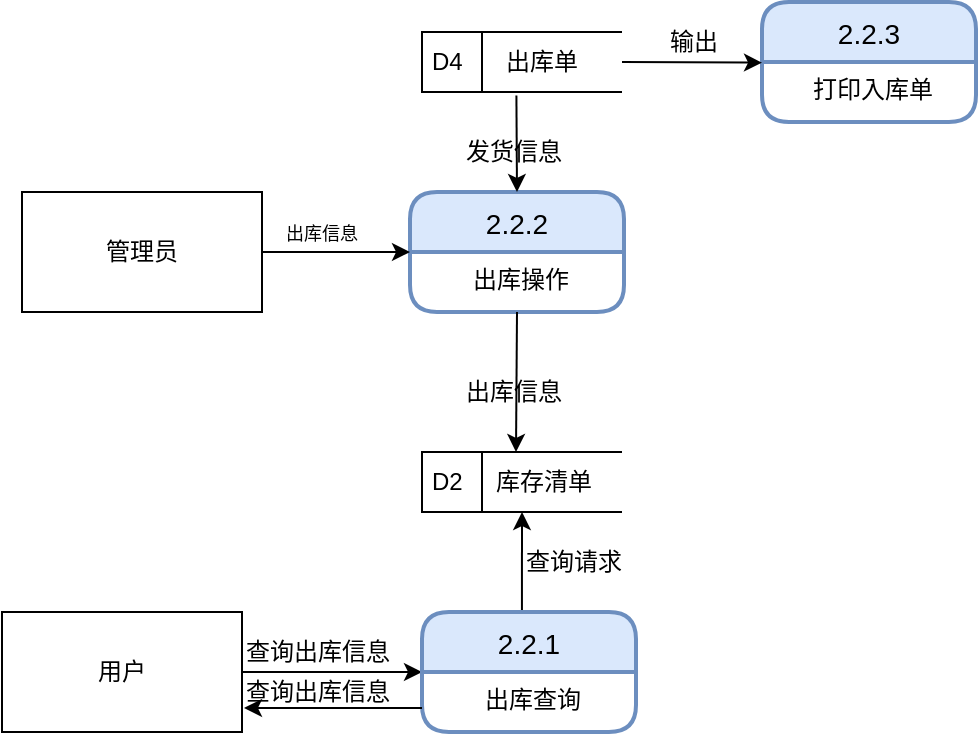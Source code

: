 <mxfile version="10.6.1" type="github"><diagram id="UioIgrJ_68bumhukG-rB" name="Page-1"><mxGraphModel dx="1667" dy="403" grid="1" gridSize="10" guides="1" tooltips="1" connect="1" arrows="1" fold="1" page="1" pageScale="1" pageWidth="827" pageHeight="1169" math="0" shadow="0"><root><mxCell id="0"/><mxCell id="1" parent="0"/><mxCell id="bKCjeE11aQ8jizpeNIUS-1" value="D4" style="html=1;dashed=0;whitespace=wrap;shape=mxgraph.dfd.dataStoreID;align=left;spacingLeft=3;points=[[0,0],[0.5,0],[1,0],[0,0.5],[1,0.5],[0,1],[0.5,1],[1,1]];" parent="1" vertex="1"><mxGeometry x="40" y="70" width="100" height="30" as="geometry"/></mxCell><mxCell id="bKCjeE11aQ8jizpeNIUS-2" value="出库单" style="text;html=1;resizable=0;points=[];autosize=1;align=left;verticalAlign=top;spacingTop=-4;" parent="1" vertex="1"><mxGeometry x="80" y="75" width="50" height="20" as="geometry"/></mxCell><mxCell id="bKCjeE11aQ8jizpeNIUS-3" value="2.2.2" style="swimlane;childLayout=stackLayout;horizontal=1;startSize=30;horizontalStack=0;rounded=1;fontSize=14;fontStyle=0;strokeWidth=2;resizeParent=0;resizeLast=1;shadow=0;dashed=0;align=center;fillColor=#dae8fc;strokeColor=#6c8ebf;" parent="1" vertex="1"><mxGeometry x="34" y="150" width="107" height="60" as="geometry"/></mxCell><mxCell id="bKCjeE11aQ8jizpeNIUS-4" value="出库操作" style="align=center;strokeColor=none;fillColor=none;spacingLeft=4;fontSize=12;verticalAlign=top;resizable=0;rotatable=0;part=1;" parent="bKCjeE11aQ8jizpeNIUS-3" vertex="1"><mxGeometry y="30" width="107" height="30" as="geometry"/></mxCell><mxCell id="bKCjeE11aQ8jizpeNIUS-5" value="" style="endArrow=classic;html=1;entryX=0.5;entryY=0;entryDx=0;entryDy=0;exitX=0.472;exitY=1.06;exitDx=0;exitDy=0;exitPerimeter=0;" parent="1" source="bKCjeE11aQ8jizpeNIUS-1" target="bKCjeE11aQ8jizpeNIUS-3" edge="1"><mxGeometry width="50" height="50" relative="1" as="geometry"><mxPoint x="10" y="160" as="sourcePoint"/><mxPoint x="60" y="110" as="targetPoint"/></mxGeometry></mxCell><mxCell id="bKCjeE11aQ8jizpeNIUS-6" value="发货信息" style="text;html=1;resizable=0;points=[];autosize=1;align=left;verticalAlign=top;spacingTop=-4;" parent="1" vertex="1"><mxGeometry x="60" y="120" width="60" height="20" as="geometry"/></mxCell><mxCell id="bKCjeE11aQ8jizpeNIUS-8" value="" style="endArrow=classic;html=1;exitX=1;exitY=0.5;exitDx=0;exitDy=0;entryX=0;entryY=0.5;entryDx=0;entryDy=0;" parent="1" target="bKCjeE11aQ8jizpeNIUS-3" edge="1"><mxGeometry width="50" height="50" relative="1" as="geometry"><mxPoint x="-40" y="180" as="sourcePoint"/><mxPoint x="30" y="170" as="targetPoint"/></mxGeometry></mxCell><mxCell id="bKCjeE11aQ8jizpeNIUS-9" value="&lt;font style=&quot;font-size: 9px&quot;&gt;出库信息&lt;/font&gt;" style="text;html=1;resizable=0;points=[];autosize=1;align=left;verticalAlign=top;spacingTop=-4;" parent="1" vertex="1"><mxGeometry x="-30" y="160" width="60" height="20" as="geometry"/></mxCell><mxCell id="bKCjeE11aQ8jizpeNIUS-10" value="" style="endArrow=classic;html=1;exitX=0.5;exitY=1;exitDx=0;exitDy=0;" parent="1" source="bKCjeE11aQ8jizpeNIUS-4" edge="1"><mxGeometry width="50" height="50" relative="1" as="geometry"><mxPoint x="60" y="270" as="sourcePoint"/><mxPoint x="87" y="280" as="targetPoint"/></mxGeometry></mxCell><mxCell id="bKCjeE11aQ8jizpeNIUS-11" value="出库信息" style="text;html=1;resizable=0;points=[];autosize=1;align=left;verticalAlign=top;spacingTop=-4;" parent="1" vertex="1"><mxGeometry x="60" y="240" width="60" height="20" as="geometry"/></mxCell><mxCell id="bKCjeE11aQ8jizpeNIUS-12" value="D2" style="html=1;dashed=0;whitespace=wrap;shape=mxgraph.dfd.dataStoreID;align=left;spacingLeft=3;points=[[0,0],[0.5,0],[1,0],[0,0.5],[1,0.5],[0,1],[0.5,1],[1,1]];" parent="1" vertex="1"><mxGeometry x="40" y="280" width="100" height="30" as="geometry"/></mxCell><mxCell id="bKCjeE11aQ8jizpeNIUS-13" value="库存清单" style="text;html=1;resizable=0;points=[];autosize=1;align=left;verticalAlign=top;spacingTop=-4;" parent="1" vertex="1"><mxGeometry x="75" y="285" width="60" height="20" as="geometry"/></mxCell><mxCell id="bKCjeE11aQ8jizpeNIUS-14" value="" style="endArrow=classic;html=1;entryX=0.5;entryY=1;entryDx=0;entryDy=0;exitX=0.467;exitY=0;exitDx=0;exitDy=0;exitPerimeter=0;" parent="1" source="bKCjeE11aQ8jizpeNIUS-25" target="bKCjeE11aQ8jizpeNIUS-12" edge="1"><mxGeometry width="50" height="50" relative="1" as="geometry"><mxPoint x="90" y="350" as="sourcePoint"/><mxPoint x="130" y="320" as="targetPoint"/></mxGeometry></mxCell><mxCell id="bKCjeE11aQ8jizpeNIUS-16" value="查询请求" style="text;html=1;resizable=0;points=[];autosize=1;align=left;verticalAlign=top;spacingTop=-4;" parent="1" vertex="1"><mxGeometry x="90" y="325" width="60" height="20" as="geometry"/></mxCell><mxCell id="bKCjeE11aQ8jizpeNIUS-17" value="" style="endArrow=classic;html=1;entryX=0;entryY=0.353;entryDx=0;entryDy=0;entryPerimeter=0;" parent="1" edge="1"><mxGeometry width="50" height="50" relative="1" as="geometry"><mxPoint x="-50" y="390" as="sourcePoint"/><mxPoint x="40" y="390" as="targetPoint"/></mxGeometry></mxCell><mxCell id="bKCjeE11aQ8jizpeNIUS-18" value="查询出库信息" style="text;html=1;resizable=0;points=[];autosize=1;align=left;verticalAlign=top;spacingTop=-4;" parent="1" vertex="1"><mxGeometry x="-50" y="370" width="90" height="20" as="geometry"/></mxCell><mxCell id="bKCjeE11aQ8jizpeNIUS-19" value="2.2.3" style="swimlane;childLayout=stackLayout;horizontal=1;startSize=30;horizontalStack=0;rounded=1;fontSize=14;fontStyle=0;strokeWidth=2;resizeParent=0;resizeLast=1;shadow=0;dashed=0;align=center;fillColor=#dae8fc;strokeColor=#6c8ebf;" parent="1" vertex="1"><mxGeometry x="210" y="55" width="107" height="60" as="geometry"/></mxCell><mxCell id="bKCjeE11aQ8jizpeNIUS-20" value="打印入库单" style="align=center;strokeColor=none;fillColor=none;spacingLeft=4;fontSize=12;verticalAlign=top;resizable=0;rotatable=0;part=1;" parent="bKCjeE11aQ8jizpeNIUS-19" vertex="1"><mxGeometry y="30" width="107" height="30" as="geometry"/></mxCell><mxCell id="bKCjeE11aQ8jizpeNIUS-21" value="" style="endArrow=classic;html=1;exitX=1;exitY=0.5;exitDx=0;exitDy=0;entryX=0;entryY=0.011;entryDx=0;entryDy=0;entryPerimeter=0;" parent="1" source="bKCjeE11aQ8jizpeNIUS-1" target="bKCjeE11aQ8jizpeNIUS-20" edge="1"><mxGeometry width="50" height="50" relative="1" as="geometry"><mxPoint x="140" y="170" as="sourcePoint"/><mxPoint x="190" y="120" as="targetPoint"/></mxGeometry></mxCell><mxCell id="bKCjeE11aQ8jizpeNIUS-22" value="输出" style="text;html=1;resizable=0;points=[];autosize=1;align=left;verticalAlign=top;spacingTop=-4;" parent="1" vertex="1"><mxGeometry x="162" y="65" width="40" height="20" as="geometry"/></mxCell><mxCell id="bKCjeE11aQ8jizpeNIUS-25" value="2.2.1" style="swimlane;childLayout=stackLayout;horizontal=1;startSize=30;horizontalStack=0;rounded=1;fontSize=14;fontStyle=0;strokeWidth=2;resizeParent=0;resizeLast=1;shadow=0;dashed=0;align=center;fillColor=#dae8fc;strokeColor=#6c8ebf;" parent="1" vertex="1"><mxGeometry x="40" y="360" width="107" height="60" as="geometry"/></mxCell><mxCell id="bKCjeE11aQ8jizpeNIUS-26" value="出库查询" style="align=center;strokeColor=none;fillColor=none;spacingLeft=4;fontSize=12;verticalAlign=top;resizable=0;rotatable=0;part=1;" parent="bKCjeE11aQ8jizpeNIUS-25" vertex="1"><mxGeometry y="30" width="107" height="30" as="geometry"/></mxCell><mxCell id="3WTnmlqSYznn72_GgBak-1" value="管理员" style="rounded=0;whiteSpace=wrap;html=1;" parent="1" vertex="1"><mxGeometry x="-160" y="150" width="120" height="60" as="geometry"/></mxCell><mxCell id="3WTnmlqSYznn72_GgBak-3" value="用户" style="rounded=0;whiteSpace=wrap;html=1;" parent="1" vertex="1"><mxGeometry x="-170" y="360" width="120" height="60" as="geometry"/></mxCell><mxCell id="3WTnmlqSYznn72_GgBak-5" value="查询出库信息" style="text;html=1;resizable=0;points=[];autosize=1;align=left;verticalAlign=top;spacingTop=-4;" parent="1" vertex="1"><mxGeometry x="-50" y="390" width="90" height="20" as="geometry"/></mxCell><mxCell id="3WTnmlqSYznn72_GgBak-6" value="" style="endArrow=classic;html=1;" parent="1" edge="1"><mxGeometry width="50" height="50" relative="1" as="geometry"><mxPoint x="40" y="408" as="sourcePoint"/><mxPoint x="-49" y="408" as="targetPoint"/></mxGeometry></mxCell></root></mxGraphModel></diagram></mxfile>